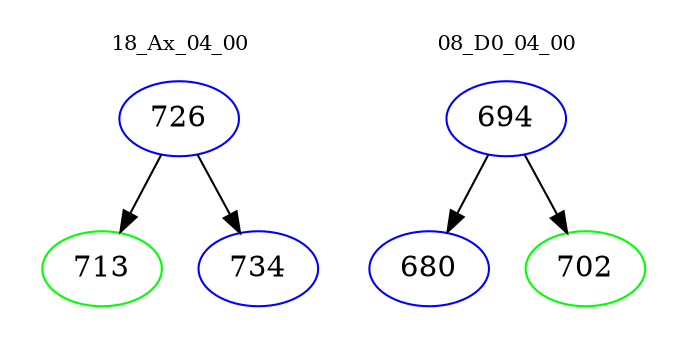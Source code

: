 digraph{
subgraph cluster_0 {
color = white
label = "18_Ax_04_00";
fontsize=10;
T0_726 [label="726", color="blue"]
T0_726 -> T0_713 [color="black"]
T0_713 [label="713", color="green"]
T0_726 -> T0_734 [color="black"]
T0_734 [label="734", color="blue"]
}
subgraph cluster_1 {
color = white
label = "08_D0_04_00";
fontsize=10;
T1_694 [label="694", color="blue"]
T1_694 -> T1_680 [color="black"]
T1_680 [label="680", color="blue"]
T1_694 -> T1_702 [color="black"]
T1_702 [label="702", color="green"]
}
}
